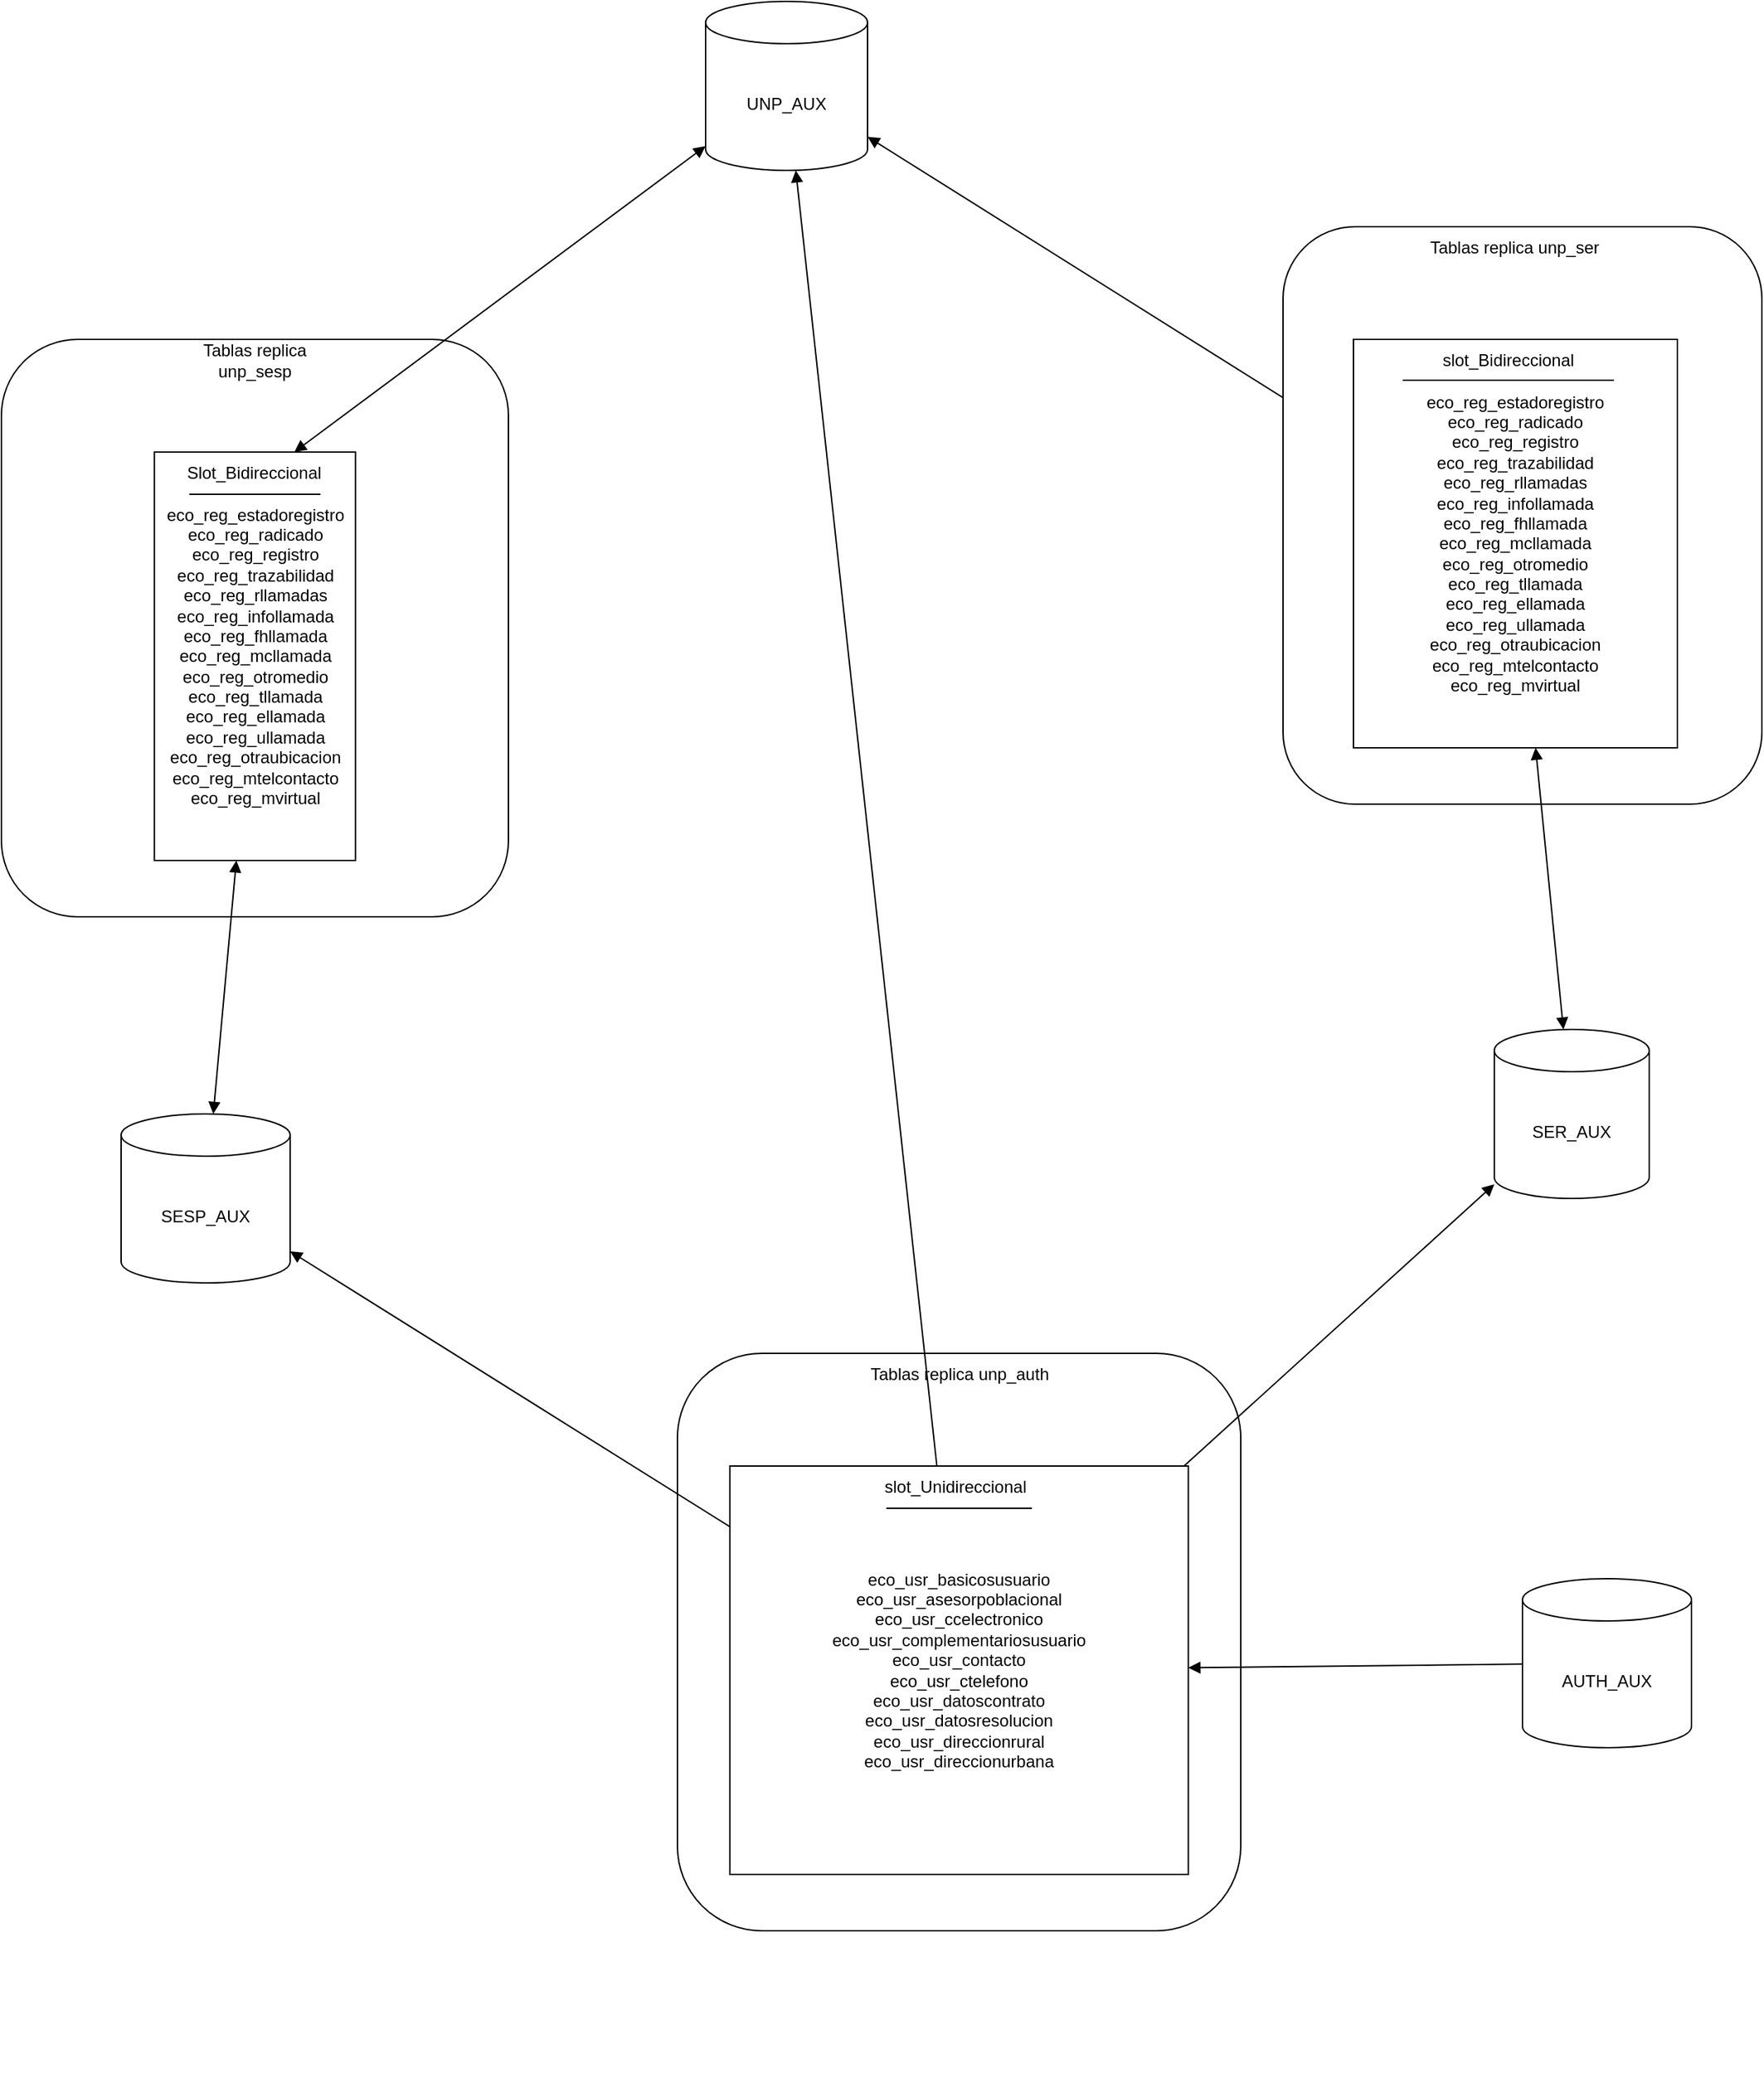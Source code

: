 <mxfile version="27.0.6">
  <diagram name="Página-1" id="cD-U_-u4l6rcsm08kq4a">
    <mxGraphModel dx="3460" dy="1835" grid="1" gridSize="10" guides="1" tooltips="1" connect="1" arrows="1" fold="1" page="1" pageScale="1" pageWidth="5000" pageHeight="2500" math="0" shadow="0">
      <root>
        <mxCell id="0" />
        <mxCell id="1" parent="0" />
        <mxCell id="-sTfq_-YhvA8usg72Ecp-29" value="" style="group" parent="1" vertex="1" connectable="0">
          <mxGeometry x="1570" y="730" width="610" height="910" as="geometry" />
        </mxCell>
        <mxCell id="-sTfq_-YhvA8usg72Ecp-22" value="" style="group" parent="-sTfq_-YhvA8usg72Ecp-29" vertex="1" connectable="0">
          <mxGeometry x="210" y="400" width="400" height="510" as="geometry" />
        </mxCell>
        <mxCell id="-sTfq_-YhvA8usg72Ecp-23" value="" style="rounded=1;whiteSpace=wrap;html=1;" parent="-sTfq_-YhvA8usg72Ecp-22" vertex="1">
          <mxGeometry width="400" height="410" as="geometry" />
        </mxCell>
        <mxCell id="-sTfq_-YhvA8usg72Ecp-24" value="Tablas replica unp_auth" style="text;html=1;align=center;verticalAlign=middle;whiteSpace=wrap;rounded=0;" parent="-sTfq_-YhvA8usg72Ecp-22" vertex="1">
          <mxGeometry x="130.68" width="138.65" height="30" as="geometry" />
        </mxCell>
        <mxCell id="-sTfq_-YhvA8usg72Ecp-25" value="eco_usr_basicosusuario&lt;div&gt;eco_usr_asesorpoblacional&lt;/div&gt;&lt;div&gt;eco_usr_ccelectronico&lt;/div&gt;&lt;div&gt;eco_usr_complementariosusuario&lt;/div&gt;&lt;div&gt;eco_usr_contacto&lt;/div&gt;&lt;div&gt;eco_usr_ctelefono&lt;/div&gt;&lt;div&gt;eco_usr_datoscontrato&lt;/div&gt;&lt;div&gt;eco_usr_datosresolucion&lt;/div&gt;&lt;div&gt;eco_usr_direccionrural&lt;/div&gt;&lt;div&gt;eco_usr_direccionurbana&lt;/div&gt;" style="rounded=0;whiteSpace=wrap;html=1;" parent="-sTfq_-YhvA8usg72Ecp-22" vertex="1">
          <mxGeometry x="37.24" y="80" width="325.52" height="290" as="geometry" />
        </mxCell>
        <mxCell id="-sTfq_-YhvA8usg72Ecp-27" value="slot_Unidireccional" style="text;html=1;align=center;verticalAlign=middle;whiteSpace=wrap;rounded=0;" parent="-sTfq_-YhvA8usg72Ecp-22" vertex="1">
          <mxGeometry x="176.555" y="80" width="41.379" height="30" as="geometry" />
        </mxCell>
        <mxCell id="-sTfq_-YhvA8usg72Ecp-38" value="" style="endArrow=none;html=1;rounded=0;" parent="-sTfq_-YhvA8usg72Ecp-22" edge="1">
          <mxGeometry width="50" height="50" relative="1" as="geometry">
            <mxPoint x="148.279" y="110" as="sourcePoint" />
            <mxPoint x="251.727" y="110" as="targetPoint" />
          </mxGeometry>
        </mxCell>
        <mxCell id="-sTfq_-YhvA8usg72Ecp-46" value="" style="group" parent="1" vertex="1" connectable="0">
          <mxGeometry x="1300" y="410" width="360" height="410" as="geometry" />
        </mxCell>
        <mxCell id="-sTfq_-YhvA8usg72Ecp-1" value="" style="rounded=1;whiteSpace=wrap;html=1;" parent="-sTfq_-YhvA8usg72Ecp-46" vertex="1">
          <mxGeometry width="360" height="410" as="geometry" />
        </mxCell>
        <mxCell id="-sTfq_-YhvA8usg72Ecp-3" value="Tablas replica unp_sesp" style="text;html=1;align=center;verticalAlign=middle;whiteSpace=wrap;rounded=0;" parent="-sTfq_-YhvA8usg72Ecp-46" vertex="1">
          <mxGeometry x="136.216" width="87.568" height="30" as="geometry" />
        </mxCell>
        <mxCell id="-sTfq_-YhvA8usg72Ecp-7" value="&lt;div&gt;eco_reg_estadoregistro&lt;/div&gt;&lt;div&gt;eco_reg_radicado&lt;/div&gt;&lt;div&gt;eco_reg_registro&lt;/div&gt;&lt;div&gt;eco_reg_trazabilidad&lt;br&gt;&lt;/div&gt;&lt;div&gt;eco_reg_rllamadas&lt;/div&gt;&lt;div&gt;eco_reg_infollamada&lt;/div&gt;&lt;div&gt;eco_reg_fhllamada&lt;/div&gt;&lt;div&gt;eco_reg_mcllamada&lt;/div&gt;&lt;div&gt;eco_reg_otromedio&lt;/div&gt;&lt;div&gt;eco_reg_tllamada&lt;/div&gt;&lt;div&gt;eco_reg_ellamada&lt;/div&gt;&lt;div&gt;eco_reg_ullamada&lt;/div&gt;&lt;div&gt;eco_reg_otraubicacion&lt;/div&gt;&lt;div&gt;eco_reg_mtelcontacto&lt;/div&gt;&lt;div&gt;eco_reg_mvirtual&lt;/div&gt;" style="rounded=0;whiteSpace=wrap;html=1;" parent="-sTfq_-YhvA8usg72Ecp-46" vertex="1">
          <mxGeometry x="108.624" y="80" width="142.759" height="290" as="geometry" />
        </mxCell>
        <mxCell id="-sTfq_-YhvA8usg72Ecp-13" value="Slot_Bidireccional" style="text;html=1;align=center;verticalAlign=middle;whiteSpace=wrap;rounded=0;" parent="-sTfq_-YhvA8usg72Ecp-46" vertex="1">
          <mxGeometry x="161.38" y="80" width="37.241" height="30" as="geometry" />
        </mxCell>
        <mxCell id="-sTfq_-YhvA8usg72Ecp-36" value="" style="endArrow=none;html=1;rounded=0;" parent="-sTfq_-YhvA8usg72Ecp-46" edge="1">
          <mxGeometry width="50" height="50" relative="1" as="geometry">
            <mxPoint x="133.452" y="110" as="sourcePoint" />
            <mxPoint x="226.556" y="110" as="targetPoint" />
          </mxGeometry>
        </mxCell>
        <mxCell id="-sTfq_-YhvA8usg72Ecp-49" value="UNP_AUX" style="shape=cylinder3;whiteSpace=wrap;html=1;boundedLbl=1;backgroundOutline=1;size=15;" parent="1" vertex="1">
          <mxGeometry x="1800" y="170" width="115" height="120" as="geometry" />
        </mxCell>
        <mxCell id="-sTfq_-YhvA8usg72Ecp-51" value="SESP_AUX" style="shape=cylinder3;whiteSpace=wrap;html=1;boundedLbl=1;backgroundOutline=1;size=15;" parent="1" vertex="1">
          <mxGeometry x="1385" y="960" width="120" height="120" as="geometry" />
        </mxCell>
        <mxCell id="-sTfq_-YhvA8usg72Ecp-52" value="AUTH_AUX" style="shape=cylinder3;whiteSpace=wrap;html=1;boundedLbl=1;backgroundOutline=1;size=15;" parent="1" vertex="1">
          <mxGeometry x="2380" y="1290" width="120" height="120" as="geometry" />
        </mxCell>
        <mxCell id="-sTfq_-YhvA8usg72Ecp-54" value="" style="endArrow=none;html=1;rounded=0;endFill=1;startFill=1;startArrow=block;" parent="1" source="-sTfq_-YhvA8usg72Ecp-51" target="-sTfq_-YhvA8usg72Ecp-25" edge="1">
          <mxGeometry width="50" height="50" relative="1" as="geometry">
            <mxPoint x="1820" y="632.909" as="sourcePoint" />
            <mxPoint x="1860" y="290" as="targetPoint" />
          </mxGeometry>
        </mxCell>
        <mxCell id="-sTfq_-YhvA8usg72Ecp-55" value="" style="endArrow=none;html=1;rounded=0;startArrow=block;startFill=1;endFill=1;" parent="1" source="-sTfq_-YhvA8usg72Ecp-49" target="-sTfq_-YhvA8usg72Ecp-25" edge="1">
          <mxGeometry width="50" height="50" relative="1" as="geometry">
            <mxPoint x="2010" y="400" as="sourcePoint" />
            <mxPoint x="2145" y="240" as="targetPoint" />
          </mxGeometry>
        </mxCell>
        <mxCell id="-sTfq_-YhvA8usg72Ecp-56" value="" style="endArrow=block;html=1;rounded=0;startArrow=block;startFill=1;endFill=1;" parent="1" source="-sTfq_-YhvA8usg72Ecp-51" target="-sTfq_-YhvA8usg72Ecp-7" edge="1">
          <mxGeometry width="50" height="50" relative="1" as="geometry">
            <mxPoint x="1730" y="990" as="sourcePoint" />
            <mxPoint x="1865" y="830" as="targetPoint" />
          </mxGeometry>
        </mxCell>
        <mxCell id="-sTfq_-YhvA8usg72Ecp-58" value="" style="endArrow=none;html=1;rounded=0;endFill=1;startArrow=block;startFill=1;" parent="1" source="-sTfq_-YhvA8usg72Ecp-25" target="-sTfq_-YhvA8usg72Ecp-52" edge="1">
          <mxGeometry width="50" height="50" relative="1" as="geometry">
            <mxPoint x="2000" y="840" as="sourcePoint" />
            <mxPoint x="2118" y="990" as="targetPoint" />
          </mxGeometry>
        </mxCell>
        <mxCell id="-sTfq_-YhvA8usg72Ecp-60" value="" style="endArrow=block;html=1;rounded=0;startArrow=block;startFill=1;endFill=1;" parent="1" source="-sTfq_-YhvA8usg72Ecp-32" target="-sTfq_-YhvA8usg72Ecp-49" edge="1">
          <mxGeometry width="50" height="50" relative="1" as="geometry">
            <mxPoint x="1444" y="1110" as="sourcePoint" />
            <mxPoint x="1210" y="900" as="targetPoint" />
          </mxGeometry>
        </mxCell>
        <mxCell id="-sTfq_-YhvA8usg72Ecp-63" value="" style="endArrow=block;html=1;rounded=0;endFill=1;startFill=1;startArrow=block;exitX=0.696;exitY=0;exitDx=0;exitDy=0;exitPerimeter=0;" parent="1" source="-sTfq_-YhvA8usg72Ecp-7" target="-sTfq_-YhvA8usg72Ecp-49" edge="1">
          <mxGeometry width="50" height="50" relative="1" as="geometry">
            <mxPoint x="1550" y="295" as="sourcePoint" />
            <mxPoint x="1822" y="290" as="targetPoint" />
          </mxGeometry>
        </mxCell>
        <mxCell id="-sTfq_-YhvA8usg72Ecp-30" value="" style="rounded=1;whiteSpace=wrap;html=1;" parent="1" vertex="1">
          <mxGeometry x="2210" y="330" width="340" height="410" as="geometry" />
        </mxCell>
        <mxCell id="-sTfq_-YhvA8usg72Ecp-31" value="Tablas replica unp_ser" style="text;html=1;align=center;verticalAlign=middle;whiteSpace=wrap;rounded=0;" parent="1" vertex="1">
          <mxGeometry x="2304.459" y="330" width="141.081" height="30" as="geometry" />
        </mxCell>
        <mxCell id="-sTfq_-YhvA8usg72Ecp-32" value="&lt;div&gt;eco_reg_estadoregistro&lt;/div&gt;&lt;div&gt;eco_reg_radicado&lt;/div&gt;&lt;div&gt;eco_reg_registro&lt;/div&gt;&lt;div&gt;eco_reg_trazabilidad&lt;br&gt;&lt;/div&gt;&lt;div&gt;eco_reg_rllamadas&lt;/div&gt;&lt;div&gt;eco_reg_infollamada&lt;/div&gt;&lt;div&gt;eco_reg_fhllamada&lt;/div&gt;&lt;div&gt;eco_reg_mcllamada&lt;/div&gt;&lt;div&gt;eco_reg_otromedio&lt;/div&gt;&lt;div&gt;eco_reg_tllamada&lt;/div&gt;&lt;div&gt;eco_reg_ellamada&lt;/div&gt;&lt;div&gt;eco_reg_ullamada&lt;/div&gt;&lt;div&gt;eco_reg_otraubicacion&lt;/div&gt;&lt;div&gt;eco_reg_mtelcontacto&lt;/div&gt;&lt;div&gt;eco_reg_mvirtual&lt;/div&gt;" style="rounded=0;whiteSpace=wrap;html=1;" parent="1" vertex="1">
          <mxGeometry x="2260" y="410" width="230" height="290" as="geometry" />
        </mxCell>
        <mxCell id="-sTfq_-YhvA8usg72Ecp-34" value="slot_Bidireccional" style="text;html=1;align=center;verticalAlign=middle;whiteSpace=wrap;rounded=0;" parent="1" vertex="1">
          <mxGeometry x="2340" y="410" width="60" height="30" as="geometry" />
        </mxCell>
        <mxCell id="-sTfq_-YhvA8usg72Ecp-40" value="" style="endArrow=none;html=1;rounded=0;" parent="1" edge="1">
          <mxGeometry width="50" height="50" relative="1" as="geometry">
            <mxPoint x="2295" y="439" as="sourcePoint" />
            <mxPoint x="2445" y="439" as="targetPoint" />
          </mxGeometry>
        </mxCell>
        <mxCell id="-sTfq_-YhvA8usg72Ecp-62" value="" style="endArrow=block;html=1;rounded=0;startArrow=block;startFill=1;endFill=1;" parent="1" source="-sTfq_-YhvA8usg72Ecp-50" target="-sTfq_-YhvA8usg72Ecp-32" edge="1">
          <mxGeometry width="50" height="50" relative="1" as="geometry">
            <mxPoint x="2266.081" y="865" as="sourcePoint" />
            <mxPoint x="1283" y="1790" as="targetPoint" />
          </mxGeometry>
        </mxCell>
        <mxCell id="-sTfq_-YhvA8usg72Ecp-50" value="SER_AUX" style="shape=cylinder3;whiteSpace=wrap;html=1;boundedLbl=1;backgroundOutline=1;size=15;" parent="1" vertex="1">
          <mxGeometry x="2360" y="900" width="110" height="120" as="geometry" />
        </mxCell>
        <mxCell id="Vz7aEOK7TQxu1i3zODMW-1" value="" style="endArrow=none;html=1;rounded=0;endFill=1;startFill=1;startArrow=block;" parent="1" source="-sTfq_-YhvA8usg72Ecp-50" target="-sTfq_-YhvA8usg72Ecp-25" edge="1">
          <mxGeometry width="50" height="50" relative="1" as="geometry">
            <mxPoint x="1687.244" y="1580" as="sourcePoint" />
            <mxPoint x="2142" y="1020" as="targetPoint" />
          </mxGeometry>
        </mxCell>
      </root>
    </mxGraphModel>
  </diagram>
</mxfile>
